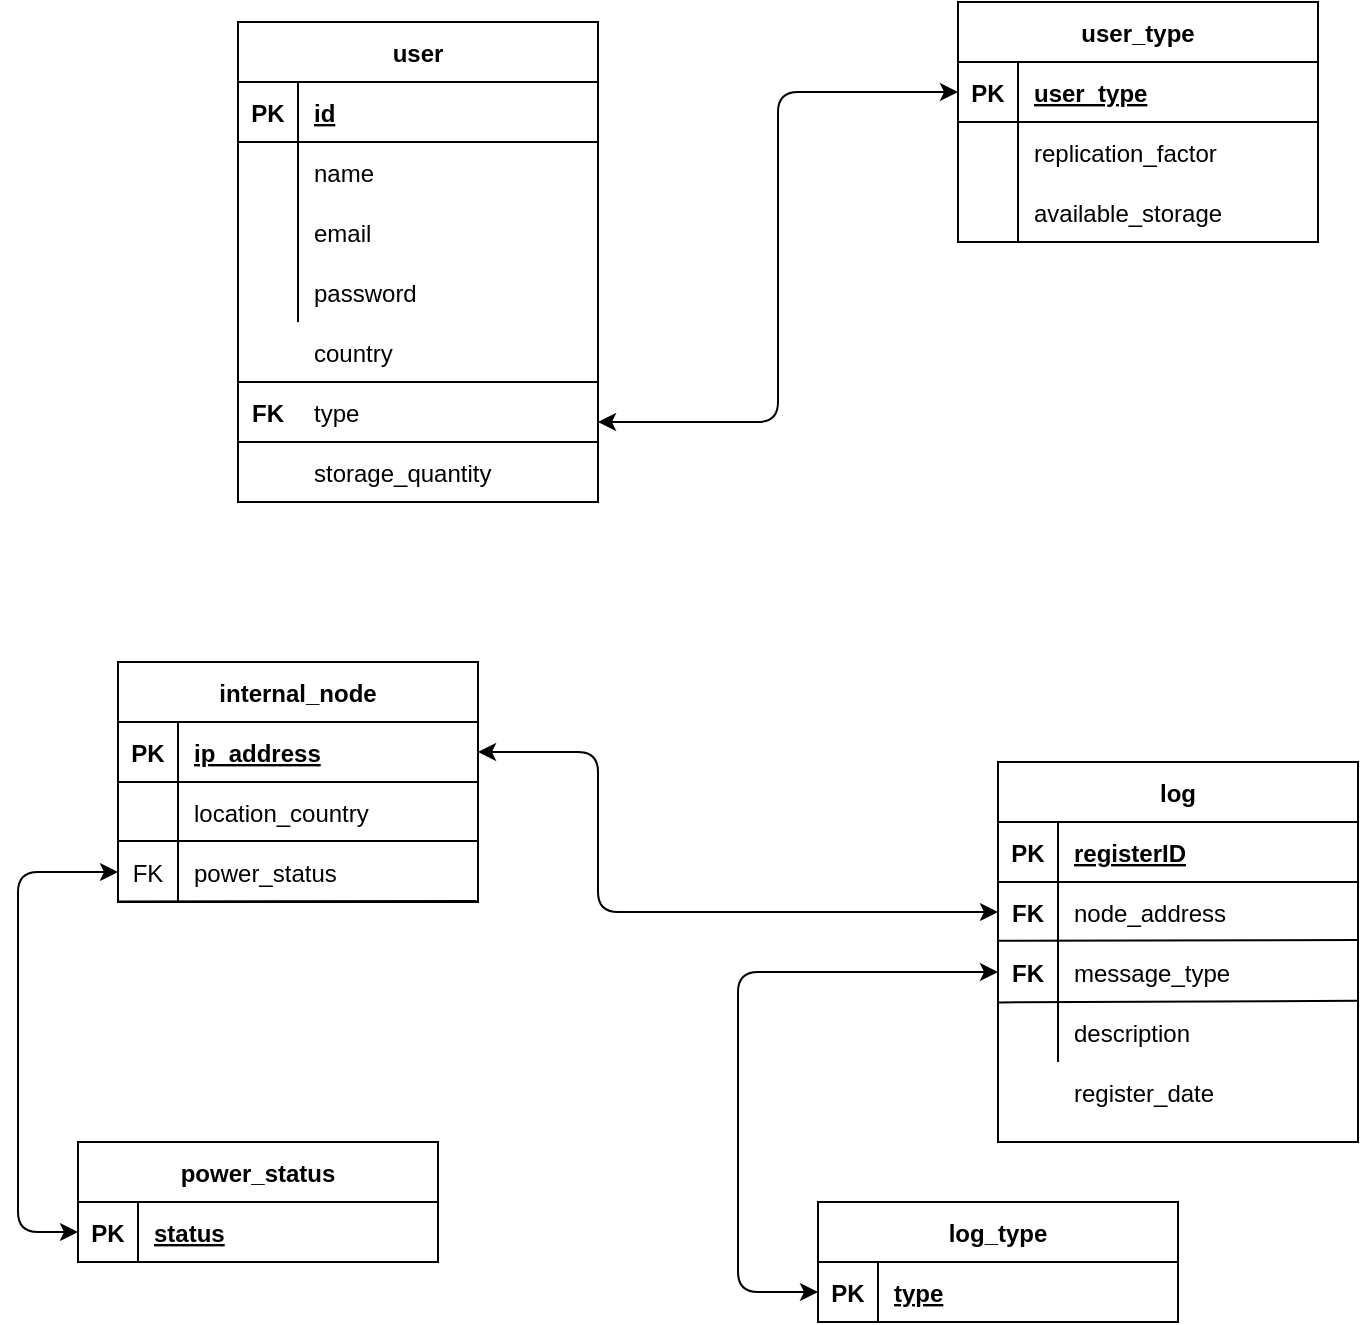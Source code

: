 <mxfile version="14.6.6" type="device"><diagram id="wwacgBJVTFdEWoLLf36k" name="Page-1"><mxGraphModel dx="813" dy="441" grid="1" gridSize="10" guides="1" tooltips="1" connect="1" arrows="1" fold="1" page="1" pageScale="1" pageWidth="1169" pageHeight="827" math="0" shadow="0"><root><mxCell id="0"/><mxCell id="1" parent="0"/><mxCell id="2zWU-3tiW6ptBUwMdefb-32" value="" style="group" parent="1" vertex="1" connectable="0"><mxGeometry x="190" y="80" width="450" height="240" as="geometry"/></mxCell><mxCell id="99XcjKIeZn591u8cRRAp-75" value="" style="group" parent="2zWU-3tiW6ptBUwMdefb-32" vertex="1" connectable="0"><mxGeometry width="180" height="240" as="geometry"/></mxCell><mxCell id="99XcjKIeZn591u8cRRAp-42" value="user" style="shape=table;startSize=30;container=1;collapsible=1;childLayout=tableLayout;fixedRows=1;rowLines=0;fontStyle=1;align=center;resizeLast=1;" parent="99XcjKIeZn591u8cRRAp-75" vertex="1"><mxGeometry width="180" height="240" as="geometry"/></mxCell><mxCell id="99XcjKIeZn591u8cRRAp-43" value="" style="shape=partialRectangle;collapsible=0;dropTarget=0;pointerEvents=0;fillColor=none;top=0;left=0;bottom=1;right=0;points=[[0,0.5],[1,0.5]];portConstraint=eastwest;" parent="99XcjKIeZn591u8cRRAp-42" vertex="1"><mxGeometry y="30" width="180" height="30" as="geometry"/></mxCell><mxCell id="99XcjKIeZn591u8cRRAp-44" value="PK" style="shape=partialRectangle;connectable=0;fillColor=none;top=0;left=0;bottom=0;right=0;fontStyle=1;overflow=hidden;" parent="99XcjKIeZn591u8cRRAp-43" vertex="1"><mxGeometry width="30" height="30" as="geometry"/></mxCell><mxCell id="99XcjKIeZn591u8cRRAp-45" value="id" style="shape=partialRectangle;connectable=0;fillColor=none;top=0;left=0;bottom=0;right=0;align=left;spacingLeft=6;fontStyle=5;overflow=hidden;" parent="99XcjKIeZn591u8cRRAp-43" vertex="1"><mxGeometry x="30" width="150" height="30" as="geometry"/></mxCell><mxCell id="99XcjKIeZn591u8cRRAp-46" value="" style="shape=partialRectangle;collapsible=0;dropTarget=0;pointerEvents=0;fillColor=none;top=0;left=0;bottom=0;right=0;points=[[0,0.5],[1,0.5]];portConstraint=eastwest;" parent="99XcjKIeZn591u8cRRAp-42" vertex="1"><mxGeometry y="60" width="180" height="30" as="geometry"/></mxCell><mxCell id="99XcjKIeZn591u8cRRAp-47" value="" style="shape=partialRectangle;connectable=0;fillColor=none;top=0;left=0;bottom=0;right=0;editable=1;overflow=hidden;" parent="99XcjKIeZn591u8cRRAp-46" vertex="1"><mxGeometry width="30" height="30" as="geometry"/></mxCell><mxCell id="99XcjKIeZn591u8cRRAp-48" value="name" style="shape=partialRectangle;connectable=0;fillColor=none;top=0;left=0;bottom=0;right=0;align=left;spacingLeft=6;overflow=hidden;" parent="99XcjKIeZn591u8cRRAp-46" vertex="1"><mxGeometry x="30" width="150" height="30" as="geometry"/></mxCell><mxCell id="99XcjKIeZn591u8cRRAp-49" value="" style="shape=partialRectangle;collapsible=0;dropTarget=0;pointerEvents=0;fillColor=none;top=0;left=0;bottom=0;right=0;points=[[0,0.5],[1,0.5]];portConstraint=eastwest;" parent="99XcjKIeZn591u8cRRAp-42" vertex="1"><mxGeometry y="90" width="180" height="30" as="geometry"/></mxCell><mxCell id="99XcjKIeZn591u8cRRAp-50" value="" style="shape=partialRectangle;connectable=0;fillColor=none;top=0;left=0;bottom=0;right=0;editable=1;overflow=hidden;" parent="99XcjKIeZn591u8cRRAp-49" vertex="1"><mxGeometry width="30" height="30" as="geometry"/></mxCell><mxCell id="99XcjKIeZn591u8cRRAp-51" value="email" style="shape=partialRectangle;connectable=0;fillColor=none;top=0;left=0;bottom=0;right=0;align=left;spacingLeft=6;overflow=hidden;" parent="99XcjKIeZn591u8cRRAp-49" vertex="1"><mxGeometry x="30" width="150" height="30" as="geometry"/></mxCell><mxCell id="99XcjKIeZn591u8cRRAp-52" value="" style="shape=partialRectangle;collapsible=0;dropTarget=0;pointerEvents=0;fillColor=none;top=0;left=0;bottom=0;right=0;points=[[0,0.5],[1,0.5]];portConstraint=eastwest;" parent="99XcjKIeZn591u8cRRAp-42" vertex="1"><mxGeometry y="120" width="180" height="30" as="geometry"/></mxCell><mxCell id="99XcjKIeZn591u8cRRAp-53" value="" style="shape=partialRectangle;connectable=0;fillColor=none;top=0;left=0;bottom=0;right=0;editable=1;overflow=hidden;" parent="99XcjKIeZn591u8cRRAp-52" vertex="1"><mxGeometry width="30" height="30" as="geometry"/></mxCell><mxCell id="99XcjKIeZn591u8cRRAp-54" value="password" style="shape=partialRectangle;connectable=0;fillColor=none;top=0;left=0;bottom=0;right=0;align=left;spacingLeft=6;overflow=hidden;" parent="99XcjKIeZn591u8cRRAp-52" vertex="1"><mxGeometry x="30" width="150" height="30" as="geometry"/></mxCell><mxCell id="99XcjKIeZn591u8cRRAp-56" value="country" style="shape=partialRectangle;connectable=0;fillColor=none;top=0;left=0;bottom=0;right=0;align=left;spacingLeft=6;overflow=hidden;" parent="99XcjKIeZn591u8cRRAp-75" vertex="1"><mxGeometry x="30" y="150" width="150" height="30" as="geometry"/></mxCell><mxCell id="99XcjKIeZn591u8cRRAp-57" value="type" style="shape=partialRectangle;connectable=0;fillColor=none;top=0;left=0;bottom=0;right=0;align=left;spacingLeft=6;overflow=hidden;" parent="99XcjKIeZn591u8cRRAp-75" vertex="1"><mxGeometry x="30" y="180" width="150" height="30" as="geometry"/></mxCell><mxCell id="99XcjKIeZn591u8cRRAp-58" value="storage_quantity" style="shape=partialRectangle;connectable=0;fillColor=none;top=0;left=0;bottom=0;right=0;align=left;spacingLeft=6;overflow=hidden;" parent="99XcjKIeZn591u8cRRAp-75" vertex="1"><mxGeometry x="30" y="210" width="150" height="30" as="geometry"/></mxCell><mxCell id="99XcjKIeZn591u8cRRAp-74" value="FK" style="shape=partialRectangle;connectable=0;fillColor=none;top=0;left=0;bottom=0;right=0;fontStyle=1;overflow=hidden;" parent="99XcjKIeZn591u8cRRAp-75" vertex="1"><mxGeometry y="180" width="30" height="30" as="geometry"/></mxCell><mxCell id="99XcjKIeZn591u8cRRAp-77" value="" style="group" parent="2zWU-3tiW6ptBUwMdefb-32" vertex="1" connectable="0"><mxGeometry x="270" width="180" height="240" as="geometry"/></mxCell><mxCell id="99XcjKIeZn591u8cRRAp-78" value="user_type" style="shape=table;startSize=30;container=1;collapsible=1;childLayout=tableLayout;fixedRows=1;rowLines=0;fontStyle=1;align=center;resizeLast=1;" parent="99XcjKIeZn591u8cRRAp-77" vertex="1"><mxGeometry x="90" y="-10" width="180" height="120" as="geometry"/></mxCell><mxCell id="99XcjKIeZn591u8cRRAp-79" value="" style="shape=partialRectangle;collapsible=0;dropTarget=0;pointerEvents=0;fillColor=none;top=0;left=0;bottom=1;right=0;points=[[0,0.5],[1,0.5]];portConstraint=eastwest;" parent="99XcjKIeZn591u8cRRAp-78" vertex="1"><mxGeometry y="30" width="180" height="30" as="geometry"/></mxCell><mxCell id="99XcjKIeZn591u8cRRAp-80" value="PK" style="shape=partialRectangle;connectable=0;fillColor=none;top=0;left=0;bottom=0;right=0;fontStyle=1;overflow=hidden;" parent="99XcjKIeZn591u8cRRAp-79" vertex="1"><mxGeometry width="30" height="30" as="geometry"/></mxCell><mxCell id="99XcjKIeZn591u8cRRAp-81" value="user_type" style="shape=partialRectangle;connectable=0;fillColor=none;top=0;left=0;bottom=0;right=0;align=left;spacingLeft=6;fontStyle=5;overflow=hidden;" parent="99XcjKIeZn591u8cRRAp-79" vertex="1"><mxGeometry x="30" width="150" height="30" as="geometry"/></mxCell><mxCell id="99XcjKIeZn591u8cRRAp-82" value="" style="shape=partialRectangle;collapsible=0;dropTarget=0;pointerEvents=0;fillColor=none;top=0;left=0;bottom=0;right=0;points=[[0,0.5],[1,0.5]];portConstraint=eastwest;" parent="99XcjKIeZn591u8cRRAp-78" vertex="1"><mxGeometry y="60" width="180" height="30" as="geometry"/></mxCell><mxCell id="99XcjKIeZn591u8cRRAp-83" value="" style="shape=partialRectangle;connectable=0;fillColor=none;top=0;left=0;bottom=0;right=0;editable=1;overflow=hidden;" parent="99XcjKIeZn591u8cRRAp-82" vertex="1"><mxGeometry width="30" height="30" as="geometry"/></mxCell><mxCell id="99XcjKIeZn591u8cRRAp-84" value="replication_factor" style="shape=partialRectangle;connectable=0;fillColor=none;top=0;left=0;bottom=0;right=0;align=left;spacingLeft=6;overflow=hidden;" parent="99XcjKIeZn591u8cRRAp-82" vertex="1"><mxGeometry x="30" width="150" height="30" as="geometry"/></mxCell><mxCell id="99XcjKIeZn591u8cRRAp-85" value="" style="shape=partialRectangle;collapsible=0;dropTarget=0;pointerEvents=0;fillColor=none;top=0;left=0;bottom=0;right=0;points=[[0,0.5],[1,0.5]];portConstraint=eastwest;" parent="99XcjKIeZn591u8cRRAp-78" vertex="1"><mxGeometry y="90" width="180" height="30" as="geometry"/></mxCell><mxCell id="99XcjKIeZn591u8cRRAp-86" value="" style="shape=partialRectangle;connectable=0;fillColor=none;top=0;left=0;bottom=0;right=0;editable=1;overflow=hidden;" parent="99XcjKIeZn591u8cRRAp-85" vertex="1"><mxGeometry width="30" height="30" as="geometry"/></mxCell><mxCell id="99XcjKIeZn591u8cRRAp-87" value="available_storage" style="shape=partialRectangle;connectable=0;fillColor=none;top=0;left=0;bottom=0;right=0;align=left;spacingLeft=6;overflow=hidden;" parent="99XcjKIeZn591u8cRRAp-85" vertex="1"><mxGeometry x="30" width="150" height="30" as="geometry"/></mxCell><mxCell id="99XcjKIeZn591u8cRRAp-94" value="" style="shape=partialRectangle;connectable=0;fillColor=none;top=0;left=0;bottom=0;right=0;fontStyle=1;overflow=hidden;" parent="99XcjKIeZn591u8cRRAp-77" vertex="1"><mxGeometry y="180" width="30" height="30" as="geometry"/></mxCell><mxCell id="2zWU-3tiW6ptBUwMdefb-33" value="log" style="shape=table;startSize=30;container=1;collapsible=1;childLayout=tableLayout;fixedRows=1;rowLines=0;fontStyle=1;align=center;resizeLast=1;" parent="1" vertex="1"><mxGeometry x="570" y="450" width="180" height="190" as="geometry"/></mxCell><mxCell id="2zWU-3tiW6ptBUwMdefb-34" value="" style="shape=partialRectangle;collapsible=0;dropTarget=0;pointerEvents=0;fillColor=none;top=0;left=0;bottom=1;right=0;points=[[0,0.5],[1,0.5]];portConstraint=eastwest;" parent="2zWU-3tiW6ptBUwMdefb-33" vertex="1"><mxGeometry y="30" width="180" height="30" as="geometry"/></mxCell><mxCell id="2zWU-3tiW6ptBUwMdefb-35" value="PK" style="shape=partialRectangle;connectable=0;fillColor=none;top=0;left=0;bottom=0;right=0;fontStyle=1;overflow=hidden;" parent="2zWU-3tiW6ptBUwMdefb-34" vertex="1"><mxGeometry width="30" height="30" as="geometry"/></mxCell><mxCell id="2zWU-3tiW6ptBUwMdefb-36" value="registerID" style="shape=partialRectangle;connectable=0;fillColor=none;top=0;left=0;bottom=0;right=0;align=left;spacingLeft=6;fontStyle=5;overflow=hidden;" parent="2zWU-3tiW6ptBUwMdefb-34" vertex="1"><mxGeometry x="30" width="150" height="30" as="geometry"/></mxCell><mxCell id="2zWU-3tiW6ptBUwMdefb-37" value="" style="shape=partialRectangle;collapsible=0;dropTarget=0;pointerEvents=0;fillColor=none;top=0;left=0;bottom=0;right=0;points=[[0,0.5],[1,0.5]];portConstraint=eastwest;" parent="2zWU-3tiW6ptBUwMdefb-33" vertex="1"><mxGeometry y="60" width="180" height="30" as="geometry"/></mxCell><mxCell id="2zWU-3tiW6ptBUwMdefb-38" value="FK" style="shape=partialRectangle;connectable=0;fillColor=none;top=0;left=0;bottom=0;right=0;editable=1;overflow=hidden;fontStyle=1" parent="2zWU-3tiW6ptBUwMdefb-37" vertex="1"><mxGeometry width="30" height="30" as="geometry"/></mxCell><mxCell id="2zWU-3tiW6ptBUwMdefb-39" value="node_address" style="shape=partialRectangle;connectable=0;fillColor=none;top=0;left=0;bottom=0;right=0;align=left;spacingLeft=6;overflow=hidden;" parent="2zWU-3tiW6ptBUwMdefb-37" vertex="1"><mxGeometry x="30" width="150" height="30" as="geometry"/></mxCell><mxCell id="2zWU-3tiW6ptBUwMdefb-40" value="" style="shape=partialRectangle;collapsible=0;dropTarget=0;pointerEvents=0;fillColor=none;top=0;left=0;bottom=0;right=0;points=[[0,0.5],[1,0.5]];portConstraint=eastwest;" parent="2zWU-3tiW6ptBUwMdefb-33" vertex="1"><mxGeometry y="90" width="180" height="30" as="geometry"/></mxCell><mxCell id="2zWU-3tiW6ptBUwMdefb-41" value="FK" style="shape=partialRectangle;connectable=0;fillColor=none;top=0;left=0;bottom=0;right=0;editable=1;overflow=hidden;fontStyle=1" parent="2zWU-3tiW6ptBUwMdefb-40" vertex="1"><mxGeometry width="30" height="30" as="geometry"/></mxCell><mxCell id="2zWU-3tiW6ptBUwMdefb-42" value="message_type" style="shape=partialRectangle;connectable=0;fillColor=none;top=0;left=0;bottom=0;right=0;align=left;spacingLeft=6;overflow=hidden;" parent="2zWU-3tiW6ptBUwMdefb-40" vertex="1"><mxGeometry x="30" width="150" height="30" as="geometry"/></mxCell><mxCell id="2zWU-3tiW6ptBUwMdefb-43" value="" style="shape=partialRectangle;collapsible=0;dropTarget=0;pointerEvents=0;fillColor=none;top=0;left=0;bottom=0;right=0;points=[[0,0.5],[1,0.5]];portConstraint=eastwest;" parent="2zWU-3tiW6ptBUwMdefb-33" vertex="1"><mxGeometry y="120" width="180" height="30" as="geometry"/></mxCell><mxCell id="2zWU-3tiW6ptBUwMdefb-44" value="" style="shape=partialRectangle;connectable=0;fillColor=none;top=0;left=0;bottom=0;right=0;editable=1;overflow=hidden;" parent="2zWU-3tiW6ptBUwMdefb-43" vertex="1"><mxGeometry width="30" height="30" as="geometry"/></mxCell><mxCell id="2zWU-3tiW6ptBUwMdefb-45" value="description" style="shape=partialRectangle;connectable=0;fillColor=none;top=0;left=0;bottom=0;right=0;align=left;spacingLeft=6;overflow=hidden;" parent="2zWU-3tiW6ptBUwMdefb-43" vertex="1"><mxGeometry x="30" width="150" height="30" as="geometry"/></mxCell><mxCell id="2zWU-3tiW6ptBUwMdefb-87" value="" style="endArrow=none;html=1;exitX=-0.001;exitY=0.98;exitDx=0;exitDy=0;exitPerimeter=0;entryX=1.001;entryY=-0.033;entryDx=0;entryDy=0;entryPerimeter=0;" parent="2zWU-3tiW6ptBUwMdefb-33" source="2zWU-3tiW6ptBUwMdefb-37" target="2zWU-3tiW6ptBUwMdefb-40" edge="1"><mxGeometry width="50" height="50" relative="1" as="geometry"><mxPoint x="-150" y="190" as="sourcePoint"/><mxPoint x="-100" y="140" as="targetPoint"/></mxGeometry></mxCell><mxCell id="2zWU-3tiW6ptBUwMdefb-103" value="" style="endArrow=none;html=1;exitX=0.003;exitY=0.007;exitDx=0;exitDy=0;exitPerimeter=0;entryX=0.997;entryY=-0.02;entryDx=0;entryDy=0;entryPerimeter=0;" parent="2zWU-3tiW6ptBUwMdefb-33" source="2zWU-3tiW6ptBUwMdefb-43" target="2zWU-3tiW6ptBUwMdefb-43" edge="1"><mxGeometry width="50" height="50" relative="1" as="geometry"><mxPoint x="90" y="230" as="sourcePoint"/><mxPoint x="140" y="180" as="targetPoint"/></mxGeometry></mxCell><mxCell id="2zWU-3tiW6ptBUwMdefb-46" value="internal_node" style="shape=table;startSize=30;container=1;collapsible=1;childLayout=tableLayout;fixedRows=1;rowLines=0;fontStyle=1;align=center;resizeLast=1;" parent="1" vertex="1"><mxGeometry x="130" y="400" width="180" height="120" as="geometry"/></mxCell><mxCell id="2zWU-3tiW6ptBUwMdefb-47" value="" style="shape=partialRectangle;collapsible=0;dropTarget=0;pointerEvents=0;fillColor=none;top=0;left=0;bottom=1;right=0;points=[[0,0.5],[1,0.5]];portConstraint=eastwest;" parent="2zWU-3tiW6ptBUwMdefb-46" vertex="1"><mxGeometry y="30" width="180" height="30" as="geometry"/></mxCell><mxCell id="2zWU-3tiW6ptBUwMdefb-48" value="PK" style="shape=partialRectangle;connectable=0;fillColor=none;top=0;left=0;bottom=0;right=0;fontStyle=1;overflow=hidden;" parent="2zWU-3tiW6ptBUwMdefb-47" vertex="1"><mxGeometry width="30" height="30" as="geometry"/></mxCell><mxCell id="2zWU-3tiW6ptBUwMdefb-49" value="ip_address" style="shape=partialRectangle;connectable=0;fillColor=none;top=0;left=0;bottom=0;right=0;align=left;spacingLeft=6;fontStyle=5;overflow=hidden;" parent="2zWU-3tiW6ptBUwMdefb-47" vertex="1"><mxGeometry x="30" width="150" height="30" as="geometry"/></mxCell><mxCell id="2zWU-3tiW6ptBUwMdefb-53" value="" style="shape=partialRectangle;collapsible=0;dropTarget=0;pointerEvents=0;fillColor=none;top=0;left=0;bottom=0;right=0;points=[[0,0.5],[1,0.5]];portConstraint=eastwest;" parent="2zWU-3tiW6ptBUwMdefb-46" vertex="1"><mxGeometry y="60" width="180" height="30" as="geometry"/></mxCell><mxCell id="2zWU-3tiW6ptBUwMdefb-54" value="" style="shape=partialRectangle;connectable=0;fillColor=none;top=0;left=0;bottom=0;right=0;editable=1;overflow=hidden;" parent="2zWU-3tiW6ptBUwMdefb-53" vertex="1"><mxGeometry width="30" height="30" as="geometry"/></mxCell><mxCell id="2zWU-3tiW6ptBUwMdefb-55" value="location_country" style="shape=partialRectangle;connectable=0;fillColor=none;top=0;left=0;bottom=0;right=0;align=left;spacingLeft=6;overflow=hidden;" parent="2zWU-3tiW6ptBUwMdefb-53" vertex="1"><mxGeometry x="30" width="150" height="30" as="geometry"/></mxCell><mxCell id="2zWU-3tiW6ptBUwMdefb-56" value="" style="shape=partialRectangle;collapsible=0;dropTarget=0;pointerEvents=0;fillColor=none;top=0;left=0;bottom=0;right=0;points=[[0,0.5],[1,0.5]];portConstraint=eastwest;" parent="2zWU-3tiW6ptBUwMdefb-46" vertex="1"><mxGeometry y="90" width="180" height="30" as="geometry"/></mxCell><mxCell id="2zWU-3tiW6ptBUwMdefb-57" value="FK" style="shape=partialRectangle;connectable=0;fillColor=none;top=0;left=0;bottom=0;right=0;editable=1;overflow=hidden;" parent="2zWU-3tiW6ptBUwMdefb-56" vertex="1"><mxGeometry width="30" height="30" as="geometry"/></mxCell><mxCell id="2zWU-3tiW6ptBUwMdefb-58" value="power_status" style="shape=partialRectangle;connectable=0;fillColor=none;top=0;left=0;bottom=0;right=0;align=left;spacingLeft=6;overflow=hidden;" parent="2zWU-3tiW6ptBUwMdefb-56" vertex="1"><mxGeometry x="30" width="150" height="30" as="geometry"/></mxCell><mxCell id="2zWU-3tiW6ptBUwMdefb-78" value="" style="endArrow=none;html=1;exitX=0;exitY=-0.016;exitDx=0;exitDy=0;exitPerimeter=0;entryX=1;entryY=0.984;entryDx=0;entryDy=0;entryPerimeter=0;" parent="2zWU-3tiW6ptBUwMdefb-46" source="2zWU-3tiW6ptBUwMdefb-56" target="2zWU-3tiW6ptBUwMdefb-53" edge="1"><mxGeometry width="50" height="50" relative="1" as="geometry"><mxPoint x="70" y="140" as="sourcePoint"/><mxPoint x="120" y="90" as="targetPoint"/></mxGeometry></mxCell><mxCell id="2zWU-3tiW6ptBUwMdefb-79" value="" style="endArrow=none;html=1;exitX=0.002;exitY=0.992;exitDx=0;exitDy=0;exitPerimeter=0;entryX=0.996;entryY=0.984;entryDx=0;entryDy=0;entryPerimeter=0;" parent="2zWU-3tiW6ptBUwMdefb-46" source="2zWU-3tiW6ptBUwMdefb-56" target="2zWU-3tiW6ptBUwMdefb-56" edge="1"><mxGeometry width="50" height="50" relative="1" as="geometry"><mxPoint x="70" y="140" as="sourcePoint"/><mxPoint x="120" y="90" as="targetPoint"/></mxGeometry></mxCell><mxCell id="2zWU-3tiW6ptBUwMdefb-60" value="" style="endArrow=none;html=1;" parent="1" edge="1"><mxGeometry width="50" height="50" relative="1" as="geometry"><mxPoint x="190" y="260" as="sourcePoint"/><mxPoint x="370" y="260" as="targetPoint"/></mxGeometry></mxCell><mxCell id="2zWU-3tiW6ptBUwMdefb-61" value="" style="endArrow=none;html=1;" parent="1" edge="1"><mxGeometry width="50" height="50" relative="1" as="geometry"><mxPoint x="190" y="290" as="sourcePoint"/><mxPoint x="370" y="290" as="targetPoint"/></mxGeometry></mxCell><mxCell id="2zWU-3tiW6ptBUwMdefb-62" value="power_status" style="shape=table;startSize=30;container=1;collapsible=1;childLayout=tableLayout;fixedRows=1;rowLines=0;fontStyle=1;align=center;resizeLast=1;" parent="1" vertex="1"><mxGeometry x="110" y="640" width="180" height="60" as="geometry"/></mxCell><mxCell id="2zWU-3tiW6ptBUwMdefb-63" value="" style="shape=partialRectangle;collapsible=0;dropTarget=0;pointerEvents=0;fillColor=none;top=0;left=0;bottom=1;right=0;points=[[0,0.5],[1,0.5]];portConstraint=eastwest;" parent="2zWU-3tiW6ptBUwMdefb-62" vertex="1"><mxGeometry y="30" width="180" height="30" as="geometry"/></mxCell><mxCell id="2zWU-3tiW6ptBUwMdefb-64" value="PK" style="shape=partialRectangle;connectable=0;fillColor=none;top=0;left=0;bottom=0;right=0;fontStyle=1;overflow=hidden;" parent="2zWU-3tiW6ptBUwMdefb-63" vertex="1"><mxGeometry width="30" height="30" as="geometry"/></mxCell><mxCell id="2zWU-3tiW6ptBUwMdefb-65" value="status" style="shape=partialRectangle;connectable=0;fillColor=none;top=0;left=0;bottom=0;right=0;align=left;spacingLeft=6;fontStyle=5;overflow=hidden;" parent="2zWU-3tiW6ptBUwMdefb-63" vertex="1"><mxGeometry x="30" width="150" height="30" as="geometry"/></mxCell><mxCell id="2zWU-3tiW6ptBUwMdefb-84" value="" style="endArrow=classic;startArrow=classic;html=1;entryX=0;entryY=0.5;entryDx=0;entryDy=0;" parent="1" target="99XcjKIeZn591u8cRRAp-79" edge="1"><mxGeometry width="50" height="50" relative="1" as="geometry"><mxPoint x="370" y="280" as="sourcePoint"/><mxPoint x="470" y="130" as="targetPoint"/><Array as="points"><mxPoint x="460" y="280"/><mxPoint x="460" y="115"/></Array></mxGeometry></mxCell><mxCell id="2zWU-3tiW6ptBUwMdefb-85" value="" style="endArrow=classic;startArrow=classic;html=1;exitX=0;exitY=0.5;exitDx=0;exitDy=0;entryX=0;entryY=0.5;entryDx=0;entryDy=0;" parent="1" source="2zWU-3tiW6ptBUwMdefb-63" target="2zWU-3tiW6ptBUwMdefb-56" edge="1"><mxGeometry width="50" height="50" relative="1" as="geometry"><mxPoint x="420" y="580" as="sourcePoint"/><mxPoint x="470" y="530" as="targetPoint"/><Array as="points"><mxPoint x="80" y="685"/><mxPoint x="80" y="505"/></Array></mxGeometry></mxCell><mxCell id="2zWU-3tiW6ptBUwMdefb-88" value="" style="endArrow=classic;startArrow=classic;html=1;exitX=1;exitY=0.5;exitDx=0;exitDy=0;entryX=0;entryY=0.5;entryDx=0;entryDy=0;" parent="1" source="2zWU-3tiW6ptBUwMdefb-47" target="2zWU-3tiW6ptBUwMdefb-37" edge="1"><mxGeometry width="50" height="50" relative="1" as="geometry"><mxPoint x="480" y="620" as="sourcePoint"/><mxPoint x="530" y="570" as="targetPoint"/><Array as="points"><mxPoint x="370" y="445"/><mxPoint x="370" y="525"/></Array></mxGeometry></mxCell><mxCell id="2zWU-3tiW6ptBUwMdefb-89" value="log_type" style="shape=table;startSize=30;container=1;collapsible=1;childLayout=tableLayout;fixedRows=1;rowLines=0;fontStyle=1;align=center;resizeLast=1;" parent="1" vertex="1"><mxGeometry x="480" y="670" width="180" height="60" as="geometry"/></mxCell><mxCell id="2zWU-3tiW6ptBUwMdefb-90" value="" style="shape=partialRectangle;collapsible=0;dropTarget=0;pointerEvents=0;fillColor=none;top=0;left=0;bottom=1;right=0;points=[[0,0.5],[1,0.5]];portConstraint=eastwest;" parent="2zWU-3tiW6ptBUwMdefb-89" vertex="1"><mxGeometry y="30" width="180" height="30" as="geometry"/></mxCell><mxCell id="2zWU-3tiW6ptBUwMdefb-91" value="PK" style="shape=partialRectangle;connectable=0;fillColor=none;top=0;left=0;bottom=0;right=0;fontStyle=1;overflow=hidden;" parent="2zWU-3tiW6ptBUwMdefb-90" vertex="1"><mxGeometry width="30" height="30" as="geometry"/></mxCell><mxCell id="2zWU-3tiW6ptBUwMdefb-92" value="type" style="shape=partialRectangle;connectable=0;fillColor=none;top=0;left=0;bottom=0;right=0;align=left;spacingLeft=6;fontStyle=5;overflow=hidden;" parent="2zWU-3tiW6ptBUwMdefb-90" vertex="1"><mxGeometry x="30" width="150" height="30" as="geometry"/></mxCell><mxCell id="2zWU-3tiW6ptBUwMdefb-105" value="" style="shape=partialRectangle;collapsible=0;dropTarget=0;pointerEvents=0;fillColor=none;top=0;left=0;bottom=0;right=0;points=[[0,0.5],[1,0.5]];portConstraint=eastwest;" parent="1" vertex="1"><mxGeometry x="570" y="600" width="180" height="30" as="geometry"/></mxCell><mxCell id="2zWU-3tiW6ptBUwMdefb-106" value="" style="shape=partialRectangle;connectable=0;fillColor=none;top=0;left=0;bottom=0;right=0;editable=1;overflow=hidden;" parent="2zWU-3tiW6ptBUwMdefb-105" vertex="1"><mxGeometry width="30" height="30" as="geometry"/></mxCell><mxCell id="2zWU-3tiW6ptBUwMdefb-107" value="register_date" style="shape=partialRectangle;connectable=0;fillColor=none;top=0;left=0;bottom=0;right=0;align=left;spacingLeft=6;overflow=hidden;" parent="2zWU-3tiW6ptBUwMdefb-105" vertex="1"><mxGeometry x="30" width="150" height="30" as="geometry"/></mxCell><mxCell id="2zWU-3tiW6ptBUwMdefb-108" value="" style="endArrow=classic;startArrow=classic;html=1;exitX=0;exitY=0.5;exitDx=0;exitDy=0;entryX=0;entryY=0.5;entryDx=0;entryDy=0;" parent="1" source="2zWU-3tiW6ptBUwMdefb-40" target="2zWU-3tiW6ptBUwMdefb-90" edge="1"><mxGeometry width="50" height="50" relative="1" as="geometry"><mxPoint x="540" y="530" as="sourcePoint"/><mxPoint x="590" y="480" as="targetPoint"/><Array as="points"><mxPoint x="440" y="555"/><mxPoint x="440" y="715"/></Array></mxGeometry></mxCell></root></mxGraphModel></diagram></mxfile>